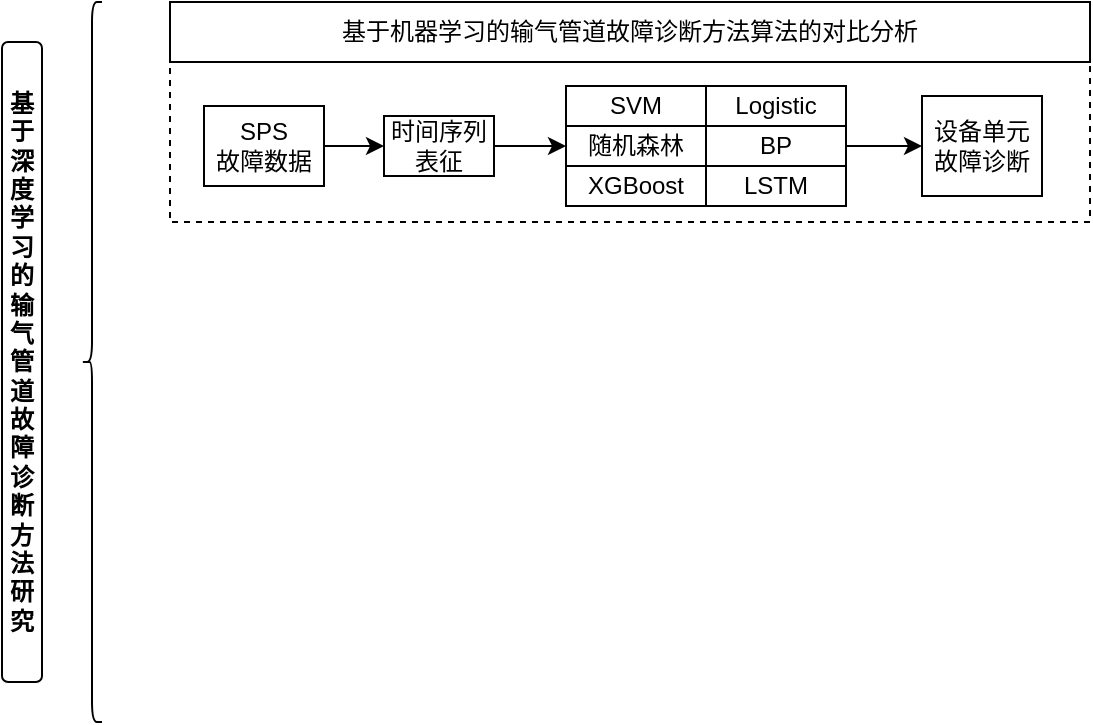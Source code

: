 <mxfile version="22.1.0" type="github">
  <diagram name="第 1 页" id="XyX36WrTh7v85zcgEN8Q">
    <mxGraphModel dx="1000" dy="1751" grid="1" gridSize="10" guides="1" tooltips="1" connect="1" arrows="1" fold="1" page="1" pageScale="1" pageWidth="827" pageHeight="1169" math="0" shadow="0">
      <root>
        <mxCell id="0" />
        <mxCell id="1" parent="0" />
        <mxCell id="guMu553MtNjj-Jn2hArz-1" value="&lt;p align=&quot;center&quot; class=&quot;MsoNormal&quot;&gt;&lt;b&gt;基于深度学习的输气管道故障诊断方法研&lt;/b&gt;&lt;b style=&quot;background-color: initial;&quot;&gt;究&lt;/b&gt;&lt;/p&gt;" style="rounded=1;whiteSpace=wrap;html=1;glass=0;" vertex="1" parent="1">
          <mxGeometry x="130" y="-1020" width="20" height="320" as="geometry" />
        </mxCell>
        <mxCell id="guMu553MtNjj-Jn2hArz-2" value="" style="shape=curlyBracket;whiteSpace=wrap;html=1;rounded=1;labelPosition=left;verticalLabelPosition=middle;align=right;verticalAlign=middle;" vertex="1" parent="1">
          <mxGeometry x="170" y="-1040" width="10" height="360" as="geometry" />
        </mxCell>
        <mxCell id="guMu553MtNjj-Jn2hArz-25" value="" style="group" vertex="1" connectable="0" parent="1">
          <mxGeometry x="214" y="-1040" width="460" height="130" as="geometry" />
        </mxCell>
        <mxCell id="guMu553MtNjj-Jn2hArz-4" value="" style="rounded=0;whiteSpace=wrap;html=1;dashed=1;" vertex="1" parent="guMu553MtNjj-Jn2hArz-25">
          <mxGeometry y="30" width="460" height="80" as="geometry" />
        </mxCell>
        <mxCell id="guMu553MtNjj-Jn2hArz-3" value="基于机器学习的输气管道故障诊断方法算法的对比分析" style="rounded=0;whiteSpace=wrap;html=1;" vertex="1" parent="guMu553MtNjj-Jn2hArz-25">
          <mxGeometry width="460" height="30" as="geometry" />
        </mxCell>
        <mxCell id="guMu553MtNjj-Jn2hArz-36" style="edgeStyle=orthogonalEdgeStyle;rounded=0;orthogonalLoop=1;jettySize=auto;html=1;entryX=0;entryY=0.5;entryDx=0;entryDy=0;" edge="1" parent="guMu553MtNjj-Jn2hArz-25" source="guMu553MtNjj-Jn2hArz-5" target="guMu553MtNjj-Jn2hArz-6">
          <mxGeometry relative="1" as="geometry" />
        </mxCell>
        <mxCell id="guMu553MtNjj-Jn2hArz-5" value="SPS&lt;br&gt;故障数据" style="rounded=0;whiteSpace=wrap;html=1;" vertex="1" parent="guMu553MtNjj-Jn2hArz-25">
          <mxGeometry x="17" y="52" width="60" height="40" as="geometry" />
        </mxCell>
        <mxCell id="guMu553MtNjj-Jn2hArz-6" value="时间序列表征" style="rounded=0;whiteSpace=wrap;html=1;" vertex="1" parent="guMu553MtNjj-Jn2hArz-25">
          <mxGeometry x="107" y="57" width="55" height="30" as="geometry" />
        </mxCell>
        <mxCell id="guMu553MtNjj-Jn2hArz-8" value="" style="shape=table;startSize=0;container=1;collapsible=0;childLayout=tableLayout;fontSize=13;" vertex="1" parent="guMu553MtNjj-Jn2hArz-25">
          <mxGeometry x="198" y="42" width="140" height="60" as="geometry" />
        </mxCell>
        <mxCell id="guMu553MtNjj-Jn2hArz-9" value="" style="shape=tableRow;horizontal=0;startSize=0;swimlaneHead=0;swimlaneBody=0;strokeColor=inherit;top=0;left=0;bottom=0;right=0;collapsible=0;dropTarget=0;fillColor=none;points=[[0,0.5],[1,0.5]];portConstraint=eastwest;fontSize=16;" vertex="1" parent="guMu553MtNjj-Jn2hArz-8">
          <mxGeometry width="140" height="20" as="geometry" />
        </mxCell>
        <mxCell id="guMu553MtNjj-Jn2hArz-10" value="&lt;div style=&quot;font-size: 12px;&quot;&gt;SVM&lt;/div&gt;" style="shape=partialRectangle;html=1;whiteSpace=wrap;connectable=0;strokeColor=inherit;overflow=hidden;fillColor=none;top=0;left=0;bottom=0;right=0;pointerEvents=1;fontSize=12;" vertex="1" parent="guMu553MtNjj-Jn2hArz-9">
          <mxGeometry width="70" height="20" as="geometry">
            <mxRectangle width="70" height="20" as="alternateBounds" />
          </mxGeometry>
        </mxCell>
        <mxCell id="guMu553MtNjj-Jn2hArz-11" value="Logistic" style="shape=partialRectangle;html=1;whiteSpace=wrap;connectable=0;strokeColor=inherit;overflow=hidden;fillColor=none;top=0;left=0;bottom=0;right=0;pointerEvents=1;fontSize=12;" vertex="1" parent="guMu553MtNjj-Jn2hArz-9">
          <mxGeometry x="70" width="70" height="20" as="geometry">
            <mxRectangle width="70" height="20" as="alternateBounds" />
          </mxGeometry>
        </mxCell>
        <mxCell id="guMu553MtNjj-Jn2hArz-13" value="" style="shape=tableRow;horizontal=0;startSize=0;swimlaneHead=0;swimlaneBody=0;strokeColor=inherit;top=0;left=0;bottom=0;right=0;collapsible=0;dropTarget=0;fillColor=none;points=[[0,0.5],[1,0.5]];portConstraint=eastwest;fontSize=16;" vertex="1" parent="guMu553MtNjj-Jn2hArz-8">
          <mxGeometry y="20" width="140" height="20" as="geometry" />
        </mxCell>
        <mxCell id="guMu553MtNjj-Jn2hArz-14" value="随机森林" style="shape=partialRectangle;html=1;whiteSpace=wrap;connectable=0;strokeColor=inherit;overflow=hidden;fillColor=none;top=0;left=0;bottom=0;right=0;pointerEvents=1;fontSize=12;" vertex="1" parent="guMu553MtNjj-Jn2hArz-13">
          <mxGeometry width="70" height="20" as="geometry">
            <mxRectangle width="70" height="20" as="alternateBounds" />
          </mxGeometry>
        </mxCell>
        <mxCell id="guMu553MtNjj-Jn2hArz-15" value="BP" style="shape=partialRectangle;html=1;whiteSpace=wrap;connectable=0;strokeColor=inherit;overflow=hidden;fillColor=none;top=0;left=0;bottom=0;right=0;pointerEvents=1;fontSize=12;" vertex="1" parent="guMu553MtNjj-Jn2hArz-13">
          <mxGeometry x="70" width="70" height="20" as="geometry">
            <mxRectangle width="70" height="20" as="alternateBounds" />
          </mxGeometry>
        </mxCell>
        <mxCell id="guMu553MtNjj-Jn2hArz-17" value="" style="shape=tableRow;horizontal=0;startSize=0;swimlaneHead=0;swimlaneBody=0;strokeColor=inherit;top=0;left=0;bottom=0;right=0;collapsible=0;dropTarget=0;fillColor=none;points=[[0,0.5],[1,0.5]];portConstraint=eastwest;fontSize=16;" vertex="1" parent="guMu553MtNjj-Jn2hArz-8">
          <mxGeometry y="40" width="140" height="20" as="geometry" />
        </mxCell>
        <mxCell id="guMu553MtNjj-Jn2hArz-18" value="XGBoost" style="shape=partialRectangle;html=1;whiteSpace=wrap;connectable=0;strokeColor=inherit;overflow=hidden;fillColor=none;top=0;left=0;bottom=0;right=0;pointerEvents=1;fontSize=12;" vertex="1" parent="guMu553MtNjj-Jn2hArz-17">
          <mxGeometry width="70" height="20" as="geometry">
            <mxRectangle width="70" height="20" as="alternateBounds" />
          </mxGeometry>
        </mxCell>
        <mxCell id="guMu553MtNjj-Jn2hArz-19" value="LSTM" style="shape=partialRectangle;html=1;whiteSpace=wrap;connectable=0;strokeColor=inherit;overflow=hidden;fillColor=none;top=0;left=0;bottom=0;right=0;pointerEvents=1;fontSize=12;" vertex="1" parent="guMu553MtNjj-Jn2hArz-17">
          <mxGeometry x="70" width="70" height="20" as="geometry">
            <mxRectangle width="70" height="20" as="alternateBounds" />
          </mxGeometry>
        </mxCell>
        <mxCell id="guMu553MtNjj-Jn2hArz-39" value="" style="endArrow=classic;html=1;rounded=0;exitX=1;exitY=0.5;exitDx=0;exitDy=0;entryX=0;entryY=0.5;entryDx=0;entryDy=0;" edge="1" parent="guMu553MtNjj-Jn2hArz-25" source="guMu553MtNjj-Jn2hArz-6" target="guMu553MtNjj-Jn2hArz-13">
          <mxGeometry width="50" height="50" relative="1" as="geometry">
            <mxPoint x="216" y="220" as="sourcePoint" />
            <mxPoint x="266" y="170" as="targetPoint" />
          </mxGeometry>
        </mxCell>
        <mxCell id="guMu553MtNjj-Jn2hArz-40" value="&lt;div&gt;设备单元&lt;/div&gt;&lt;div&gt;故障诊断&lt;/div&gt;" style="rounded=0;whiteSpace=wrap;html=1;" vertex="1" parent="guMu553MtNjj-Jn2hArz-25">
          <mxGeometry x="376" y="47" width="60" height="50" as="geometry" />
        </mxCell>
        <mxCell id="guMu553MtNjj-Jn2hArz-41" style="edgeStyle=orthogonalEdgeStyle;rounded=0;orthogonalLoop=1;jettySize=auto;html=1;exitX=1;exitY=0.5;exitDx=0;exitDy=0;" edge="1" parent="guMu553MtNjj-Jn2hArz-25" source="guMu553MtNjj-Jn2hArz-13" target="guMu553MtNjj-Jn2hArz-40">
          <mxGeometry relative="1" as="geometry" />
        </mxCell>
      </root>
    </mxGraphModel>
  </diagram>
</mxfile>
